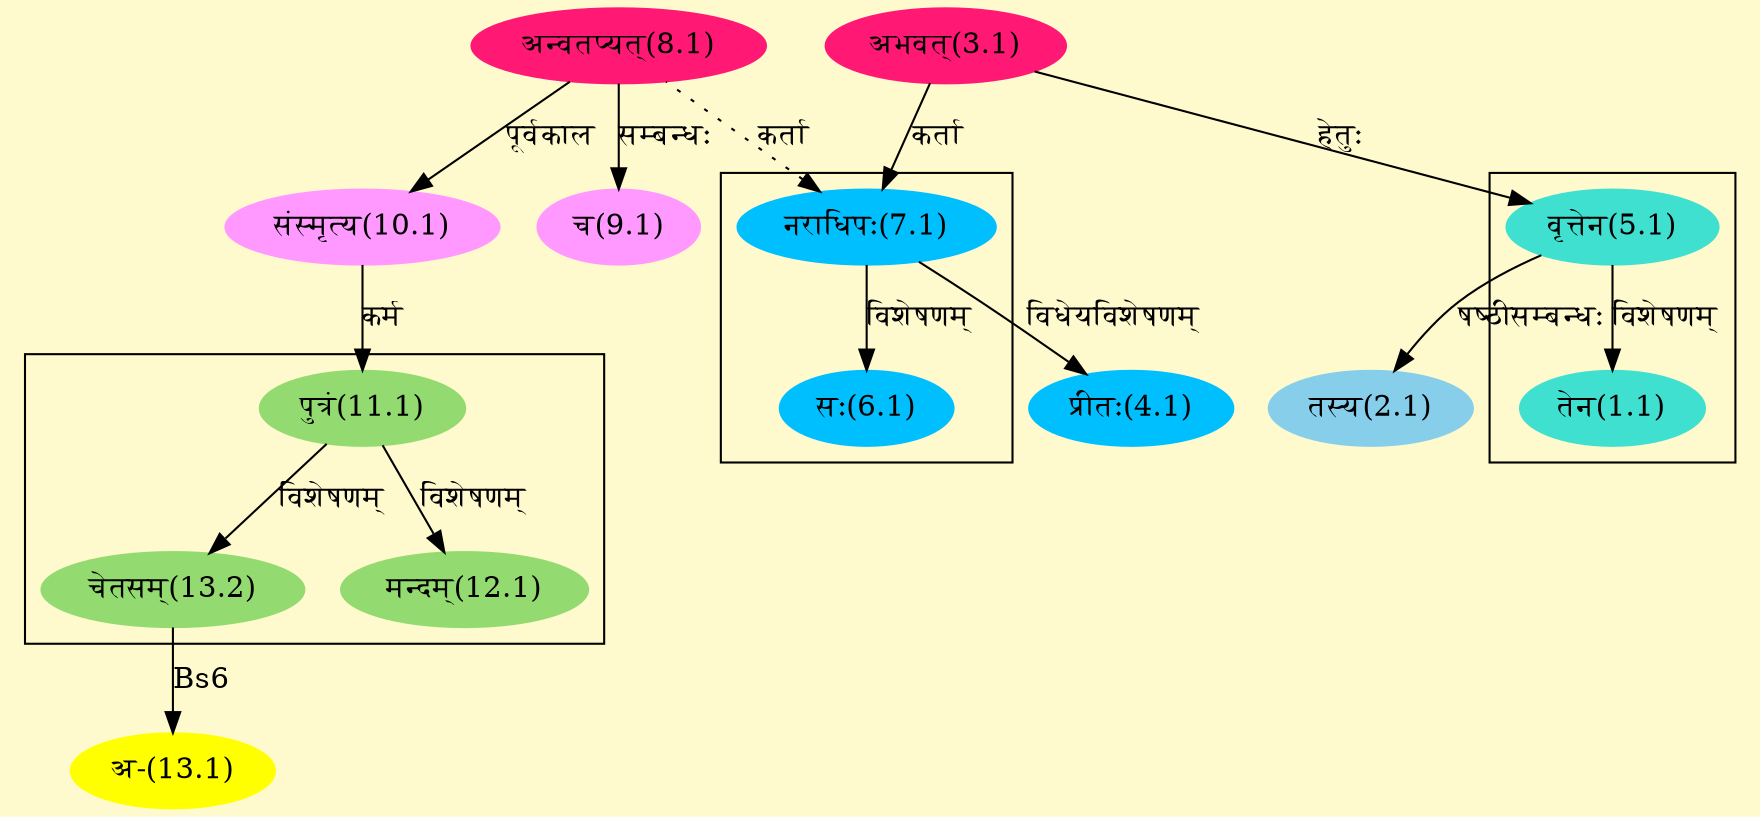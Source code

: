 digraph G{
rankdir=BT;
 compound=true;
 bgcolor="lemonchiffon1";

subgraph cluster_1{
Node1_1 [style=filled, color="#40E0D0" label = "तेन(1.1)"]
Node5_1 [style=filled, color="#40E0D0" label = "वृत्तेन(5.1)"]

}

subgraph cluster_2{
Node6_1 [style=filled, color="#00BFFF" label = "सः(6.1)"]
Node7_1 [style=filled, color="#00BFFF" label = "नराधिपः(7.1)"]

}

subgraph cluster_3{
Node12_1 [style=filled, color="#93DB70" label = "मन्दम्(12.1)"]
Node11_1 [style=filled, color="#93DB70" label = "पुत्रं(11.1)"]
Node13_2 [style=filled, color="#93DB70" label = "चेतसम्(13.2)"]

}
Node2_1 [style=filled, color="#87CEEB" label = "तस्य(2.1)"]
Node5_1 [style=filled, color="#40E0D0" label = "वृत्तेन(5.1)"]
Node3_1 [style=filled, color="#FF1975" label = "अभवत्(3.1)"]
Node7_1 [style=filled, color="#00BFFF" label = "नराधिपः(7.1)"]
Node [style=filled, color="" label = "()"]
Node4_1 [style=filled, color="#00BFFF" label = "प्रीतः(4.1)"]
Node8_1 [style=filled, color="#FF1975" label = "अन्वतप्यत्(8.1)"]
Node9_1 [style=filled, color="#FF99FF" label = "च(9.1)"]
Node10_1 [style=filled, color="#FF99FF" label = "संस्मृत्य(10.1)"]
Node11_1 [style=filled, color="#93DB70" label = "पुत्रं(11.1)"]
Node13_1 [style=filled, color="#FFFF00" label = "अ-(13.1)"]
Node13_2 [style=filled, color="#93DB70" label = "चेतसम्(13.2)"]
/* Start of Relations section */

Node1_1 -> Node5_1 [  label="विशेषणम्"  dir="back" ]
Node2_1 -> Node5_1 [  label="षष्ठीसम्बन्धः"  dir="back" ]
Node4_1 -> Node7_1 [  label="विधेयविशेषणम्"  dir="back" ]
Node5_1 -> Node3_1 [  label="हेतुः"  dir="back" ]
Node6_1 -> Node7_1 [  label="विशेषणम्"  dir="back" ]
Node7_1 -> Node3_1 [  label="कर्ता"  dir="back" ]
Node7_1 -> Node8_1 [ style=dotted label="कर्ता"  dir="back" ]
Node9_1 -> Node8_1 [  label="सम्बन्धः"  dir="back" ]
Node10_1 -> Node8_1 [  label="पूर्वकाल"  dir="back" ]
Node11_1 -> Node10_1 [  label="कर्म"  dir="back" ]
Node12_1 -> Node11_1 [  label="विशेषणम्"  dir="back" ]
Node13_1 -> Node13_2 [  label="Bs6"  dir="back" ]
Node13_2 -> Node11_1 [  label="विशेषणम्"  dir="back" ]
}
